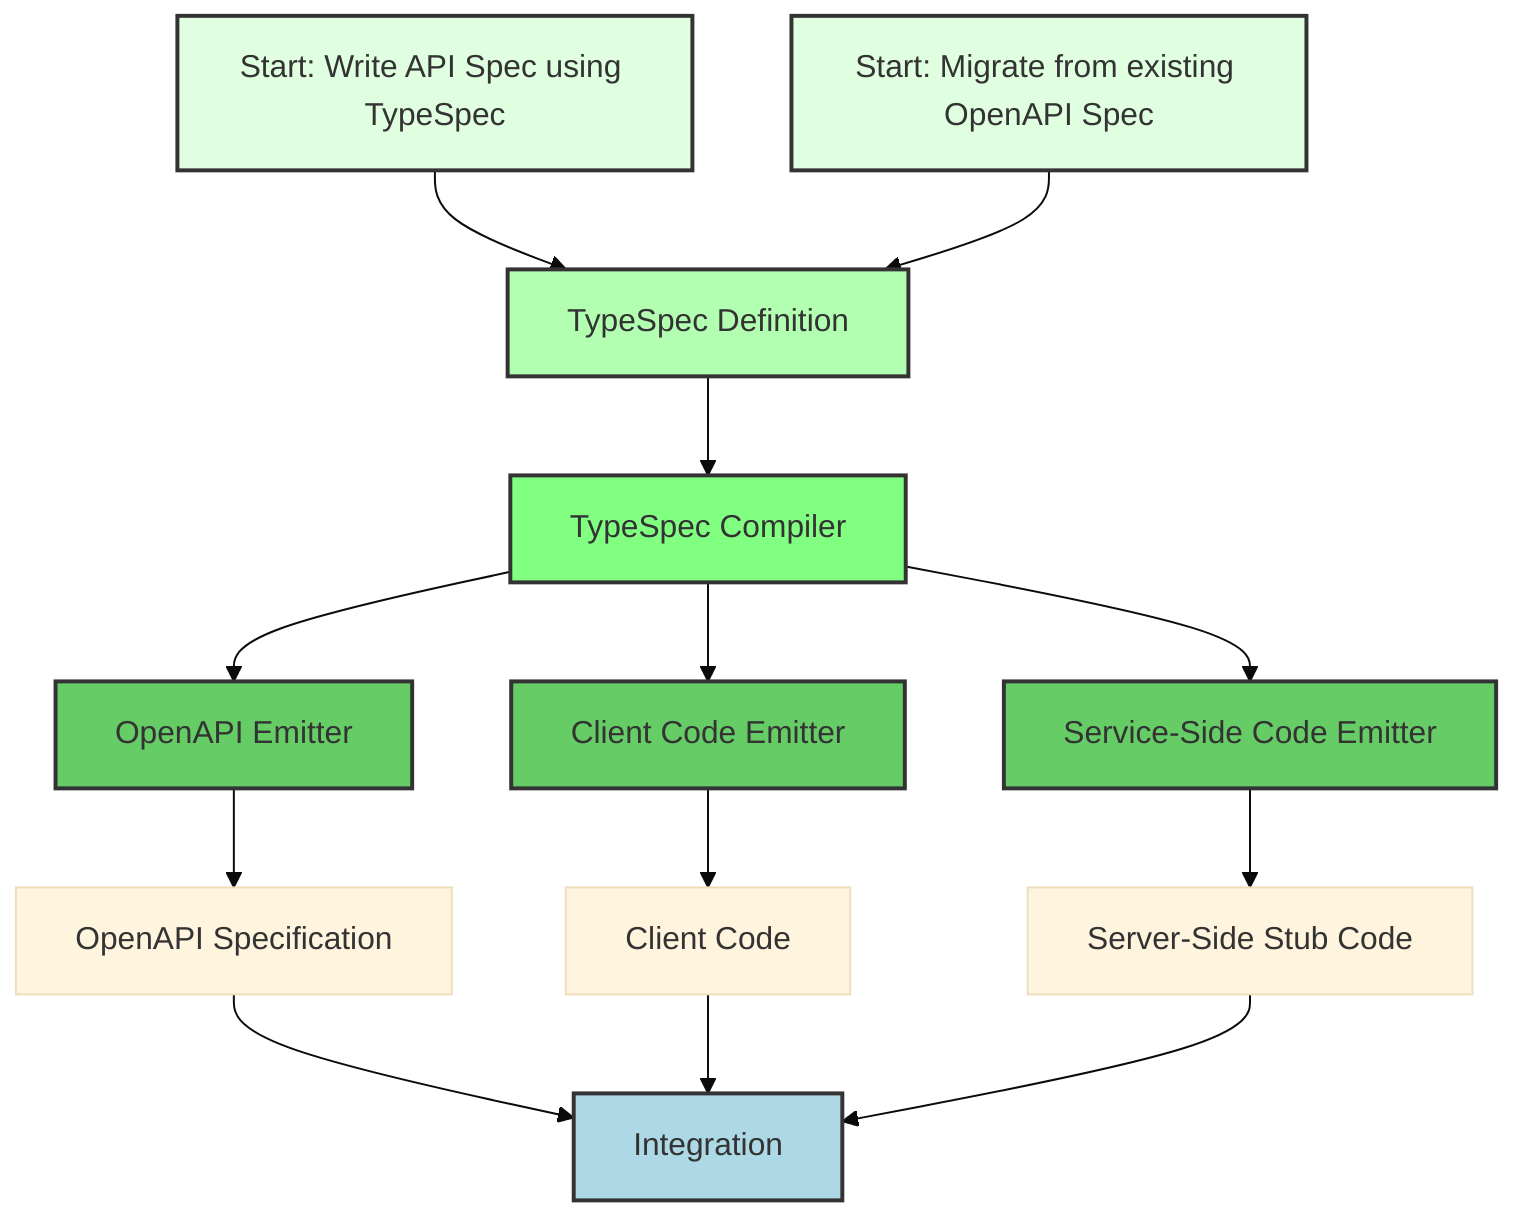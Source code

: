 %%{
  init: {
    'theme': 'base',
    'themeVariables': {
      'tertiaryBorderColor': '#fff',
      'tertiaryColor': '#fff'
    }
  }
}%%

graph TD
    A1[Start: Write API Spec using TypeSpec]
    A2[Start: Migrate from existing OpenAPI Spec]
    A1 --> B[TypeSpec Definition]
    A2 --> B
    B --> C[TypeSpec Compiler]
    C --> D1[OpenAPI Emitter]
    C --> D2[Client Code Emitter]
    C --> D3[Service-Side Code Emitter]
    D1 --> E1[OpenAPI Specification]
    D2 --> E2[Client Code]
    D3 --> E3[Server-Side Stub Code]
    E1 --> F[Integration]
    E2 --> F
    E3 --> F

    classDef veryLightGreen fill:#E0FFE0,stroke:#333,stroke-width:2px;
    classDef lightGreen fill:#B2FFB2,stroke:#333,stroke-width:2px;
    classDef green fill:#80FF80,stroke:#333,stroke-width:2px;
    classDef emitter fill:#66CC66,stroke:#333,stroke-width:2px;
    classDef integration fill:#ADD8E6,stroke:#333,stroke-width:2px;

    class A1,A2 veryLightGreen;
    class B lightGreen;
    class C green;
    class D1,D2,D3 emitter;
    class F integration;